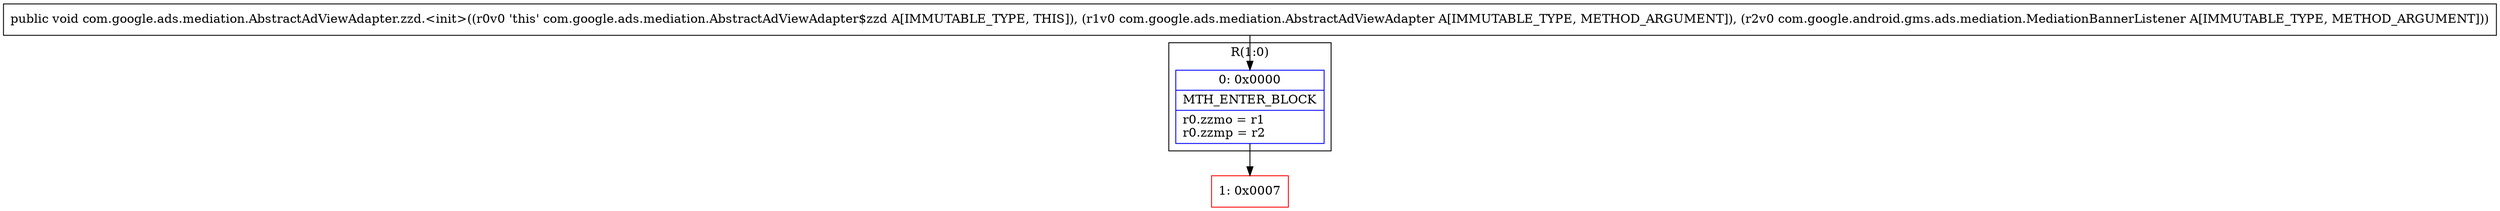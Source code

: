 digraph "CFG forcom.google.ads.mediation.AbstractAdViewAdapter.zzd.\<init\>(Lcom\/google\/ads\/mediation\/AbstractAdViewAdapter;Lcom\/google\/android\/gms\/ads\/mediation\/MediationBannerListener;)V" {
subgraph cluster_Region_257056479 {
label = "R(1:0)";
node [shape=record,color=blue];
Node_0 [shape=record,label="{0\:\ 0x0000|MTH_ENTER_BLOCK\l|r0.zzmo = r1\lr0.zzmp = r2\l}"];
}
Node_1 [shape=record,color=red,label="{1\:\ 0x0007}"];
MethodNode[shape=record,label="{public void com.google.ads.mediation.AbstractAdViewAdapter.zzd.\<init\>((r0v0 'this' com.google.ads.mediation.AbstractAdViewAdapter$zzd A[IMMUTABLE_TYPE, THIS]), (r1v0 com.google.ads.mediation.AbstractAdViewAdapter A[IMMUTABLE_TYPE, METHOD_ARGUMENT]), (r2v0 com.google.android.gms.ads.mediation.MediationBannerListener A[IMMUTABLE_TYPE, METHOD_ARGUMENT])) }"];
MethodNode -> Node_0;
Node_0 -> Node_1;
}

